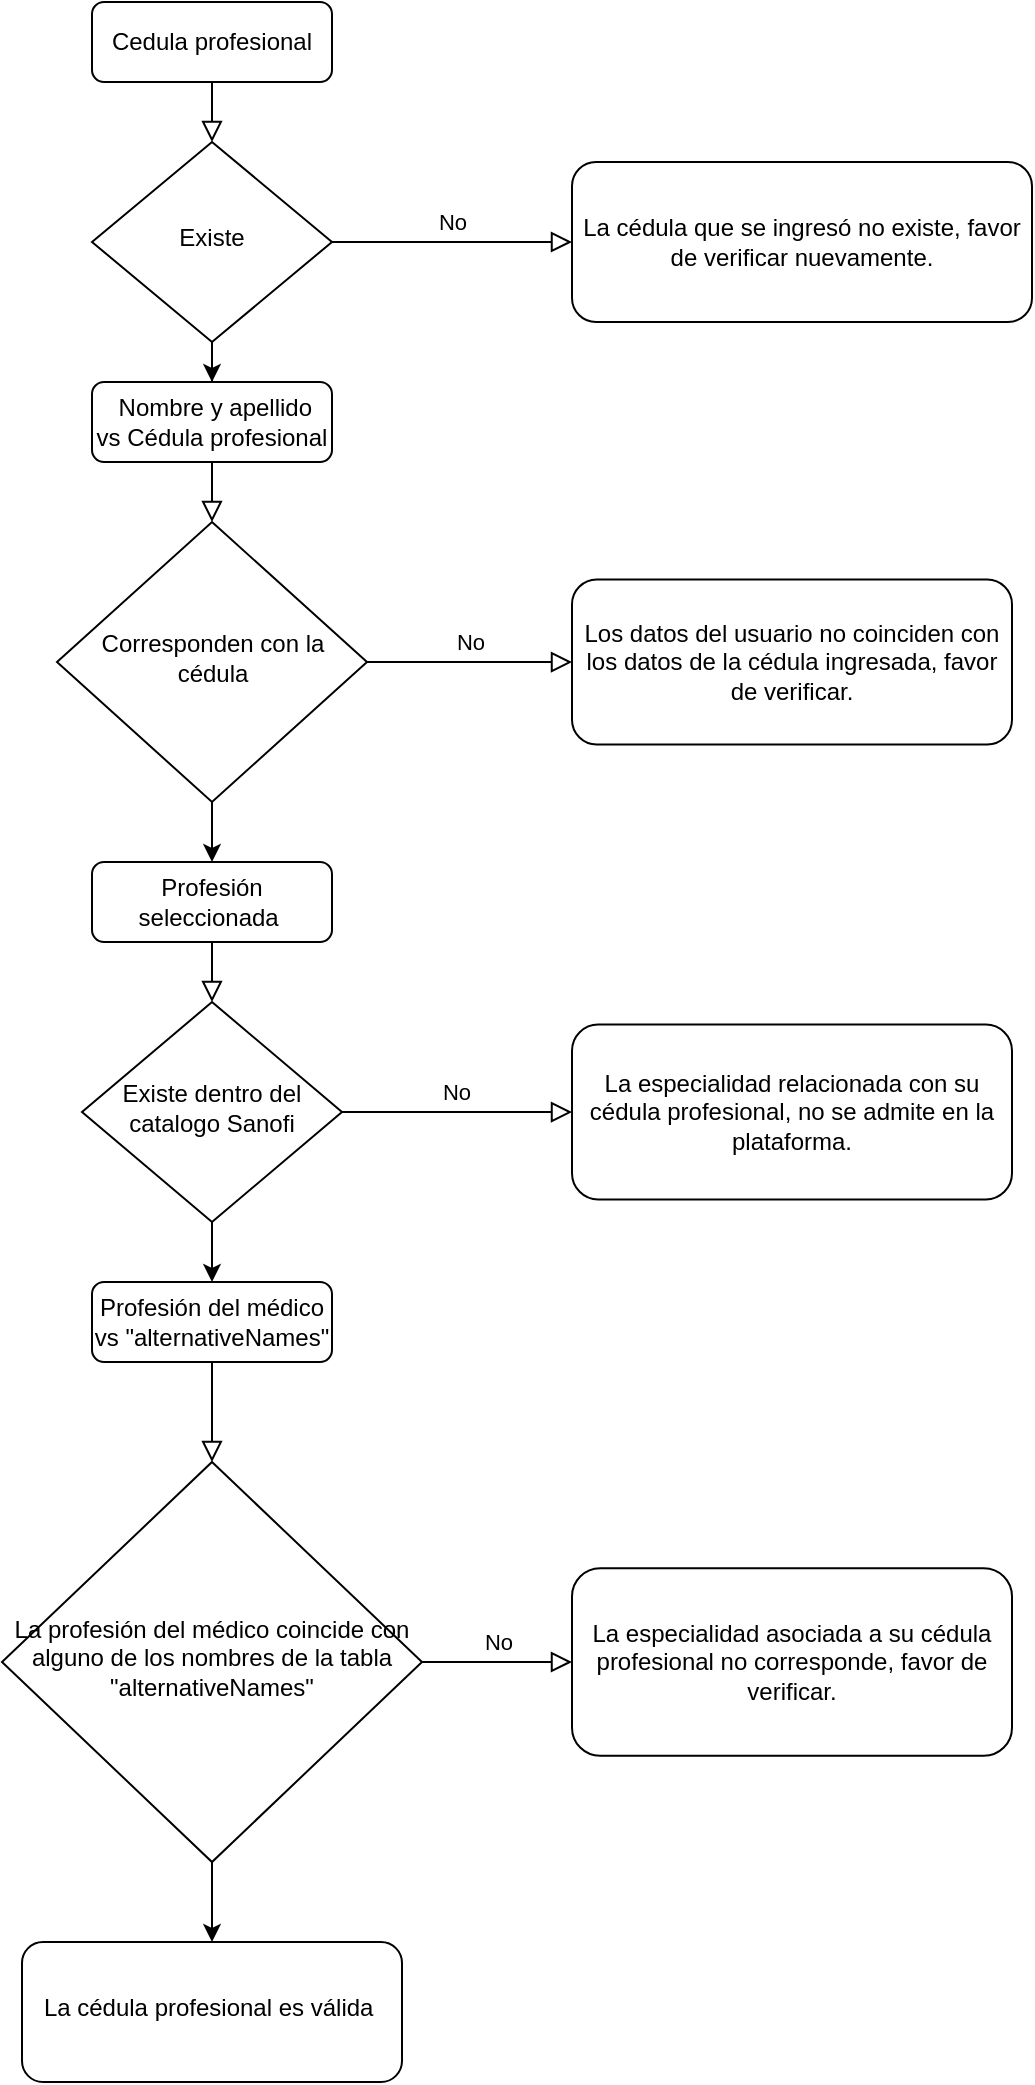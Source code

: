 <mxfile version="20.3.6" type="github">
  <diagram id="C5RBs43oDa-KdzZeNtuy" name="Page-1">
    <mxGraphModel dx="868" dy="482" grid="1" gridSize="10" guides="1" tooltips="1" connect="1" arrows="1" fold="1" page="1" pageScale="1" pageWidth="827" pageHeight="1169" math="0" shadow="0">
      <root>
        <mxCell id="WIyWlLk6GJQsqaUBKTNV-0" />
        <mxCell id="WIyWlLk6GJQsqaUBKTNV-1" parent="WIyWlLk6GJQsqaUBKTNV-0" />
        <mxCell id="WIyWlLk6GJQsqaUBKTNV-2" value="" style="rounded=0;html=1;jettySize=auto;orthogonalLoop=1;fontSize=11;endArrow=block;endFill=0;endSize=8;strokeWidth=1;shadow=0;labelBackgroundColor=none;edgeStyle=orthogonalEdgeStyle;" parent="WIyWlLk6GJQsqaUBKTNV-1" source="WIyWlLk6GJQsqaUBKTNV-3" target="WIyWlLk6GJQsqaUBKTNV-6" edge="1">
          <mxGeometry relative="1" as="geometry" />
        </mxCell>
        <mxCell id="WIyWlLk6GJQsqaUBKTNV-3" value="Cedula profesional" style="rounded=1;whiteSpace=wrap;html=1;fontSize=12;glass=0;strokeWidth=1;shadow=0;" parent="WIyWlLk6GJQsqaUBKTNV-1" vertex="1">
          <mxGeometry x="160" y="40" width="120" height="40" as="geometry" />
        </mxCell>
        <mxCell id="WIyWlLk6GJQsqaUBKTNV-5" value="No" style="edgeStyle=orthogonalEdgeStyle;rounded=0;html=1;jettySize=auto;orthogonalLoop=1;fontSize=11;endArrow=block;endFill=0;endSize=8;strokeWidth=1;shadow=0;labelBackgroundColor=none;" parent="WIyWlLk6GJQsqaUBKTNV-1" source="WIyWlLk6GJQsqaUBKTNV-6" target="WIyWlLk6GJQsqaUBKTNV-7" edge="1">
          <mxGeometry y="10" relative="1" as="geometry">
            <mxPoint as="offset" />
          </mxGeometry>
        </mxCell>
        <mxCell id="4aD9w5RCmc_DI5KrsEfI-10" value="" style="edgeStyle=orthogonalEdgeStyle;rounded=0;orthogonalLoop=1;jettySize=auto;html=1;" edge="1" parent="WIyWlLk6GJQsqaUBKTNV-1" source="WIyWlLk6GJQsqaUBKTNV-6" target="4aD9w5RCmc_DI5KrsEfI-6">
          <mxGeometry relative="1" as="geometry" />
        </mxCell>
        <mxCell id="WIyWlLk6GJQsqaUBKTNV-6" value="Existe" style="rhombus;whiteSpace=wrap;html=1;shadow=0;fontFamily=Helvetica;fontSize=12;align=center;strokeWidth=1;spacing=6;spacingTop=-4;" parent="WIyWlLk6GJQsqaUBKTNV-1" vertex="1">
          <mxGeometry x="160" y="110" width="120" height="100" as="geometry" />
        </mxCell>
        <mxCell id="WIyWlLk6GJQsqaUBKTNV-7" value="La cédula que se ingresó no existe, favor de verificar nuevamente." style="rounded=1;whiteSpace=wrap;html=1;fontSize=12;glass=0;strokeWidth=1;shadow=0;" parent="WIyWlLk6GJQsqaUBKTNV-1" vertex="1">
          <mxGeometry x="400" y="120" width="230" height="80" as="geometry" />
        </mxCell>
        <mxCell id="4aD9w5RCmc_DI5KrsEfI-5" value="" style="rounded=0;html=1;jettySize=auto;orthogonalLoop=1;fontSize=11;endArrow=block;endFill=0;endSize=8;strokeWidth=1;shadow=0;labelBackgroundColor=none;edgeStyle=orthogonalEdgeStyle;" edge="1" parent="WIyWlLk6GJQsqaUBKTNV-1" source="4aD9w5RCmc_DI5KrsEfI-6" target="4aD9w5RCmc_DI5KrsEfI-8">
          <mxGeometry relative="1" as="geometry" />
        </mxCell>
        <mxCell id="4aD9w5RCmc_DI5KrsEfI-6" value="&amp;nbsp;Nombre y apellido&lt;br&gt;vs Cédula profesional" style="rounded=1;whiteSpace=wrap;html=1;fontSize=12;glass=0;strokeWidth=1;shadow=0;" vertex="1" parent="WIyWlLk6GJQsqaUBKTNV-1">
          <mxGeometry x="160" y="230" width="120" height="40" as="geometry" />
        </mxCell>
        <mxCell id="4aD9w5RCmc_DI5KrsEfI-7" value="No" style="edgeStyle=orthogonalEdgeStyle;rounded=0;html=1;jettySize=auto;orthogonalLoop=1;fontSize=11;endArrow=block;endFill=0;endSize=8;strokeWidth=1;shadow=0;labelBackgroundColor=none;" edge="1" parent="WIyWlLk6GJQsqaUBKTNV-1" source="4aD9w5RCmc_DI5KrsEfI-8" target="4aD9w5RCmc_DI5KrsEfI-9">
          <mxGeometry y="10" relative="1" as="geometry">
            <mxPoint as="offset" />
          </mxGeometry>
        </mxCell>
        <mxCell id="4aD9w5RCmc_DI5KrsEfI-16" value="" style="edgeStyle=orthogonalEdgeStyle;rounded=0;orthogonalLoop=1;jettySize=auto;html=1;" edge="1" parent="WIyWlLk6GJQsqaUBKTNV-1" source="4aD9w5RCmc_DI5KrsEfI-8" target="4aD9w5RCmc_DI5KrsEfI-12">
          <mxGeometry relative="1" as="geometry" />
        </mxCell>
        <mxCell id="4aD9w5RCmc_DI5KrsEfI-8" value="Corresponden con la cédula" style="rhombus;whiteSpace=wrap;html=1;shadow=0;fontFamily=Helvetica;fontSize=12;align=center;strokeWidth=1;spacing=6;spacingTop=-4;" vertex="1" parent="WIyWlLk6GJQsqaUBKTNV-1">
          <mxGeometry x="142.5" y="300" width="155" height="140" as="geometry" />
        </mxCell>
        <mxCell id="4aD9w5RCmc_DI5KrsEfI-9" value="Los datos del usuario no coinciden con los datos de la cédula ingresada, favor de verificar." style="rounded=1;whiteSpace=wrap;html=1;fontSize=12;glass=0;strokeWidth=1;shadow=0;" vertex="1" parent="WIyWlLk6GJQsqaUBKTNV-1">
          <mxGeometry x="400" y="328.75" width="220" height="82.5" as="geometry" />
        </mxCell>
        <mxCell id="4aD9w5RCmc_DI5KrsEfI-11" value="" style="rounded=0;html=1;jettySize=auto;orthogonalLoop=1;fontSize=11;endArrow=block;endFill=0;endSize=8;strokeWidth=1;shadow=0;labelBackgroundColor=none;edgeStyle=orthogonalEdgeStyle;" edge="1" parent="WIyWlLk6GJQsqaUBKTNV-1" source="4aD9w5RCmc_DI5KrsEfI-12" target="4aD9w5RCmc_DI5KrsEfI-14">
          <mxGeometry relative="1" as="geometry" />
        </mxCell>
        <mxCell id="4aD9w5RCmc_DI5KrsEfI-12" value="Profesión seleccionada&amp;nbsp;" style="rounded=1;whiteSpace=wrap;html=1;fontSize=12;glass=0;strokeWidth=1;shadow=0;" vertex="1" parent="WIyWlLk6GJQsqaUBKTNV-1">
          <mxGeometry x="160" y="470" width="120" height="40" as="geometry" />
        </mxCell>
        <mxCell id="4aD9w5RCmc_DI5KrsEfI-13" value="No" style="edgeStyle=orthogonalEdgeStyle;rounded=0;html=1;jettySize=auto;orthogonalLoop=1;fontSize=11;endArrow=block;endFill=0;endSize=8;strokeWidth=1;shadow=0;labelBackgroundColor=none;" edge="1" parent="WIyWlLk6GJQsqaUBKTNV-1" source="4aD9w5RCmc_DI5KrsEfI-14" target="4aD9w5RCmc_DI5KrsEfI-15">
          <mxGeometry y="10" relative="1" as="geometry">
            <mxPoint as="offset" />
          </mxGeometry>
        </mxCell>
        <mxCell id="4aD9w5RCmc_DI5KrsEfI-22" value="" style="edgeStyle=orthogonalEdgeStyle;rounded=0;orthogonalLoop=1;jettySize=auto;html=1;" edge="1" parent="WIyWlLk6GJQsqaUBKTNV-1" source="4aD9w5RCmc_DI5KrsEfI-14" target="4aD9w5RCmc_DI5KrsEfI-18">
          <mxGeometry relative="1" as="geometry" />
        </mxCell>
        <mxCell id="4aD9w5RCmc_DI5KrsEfI-14" value="Existe dentro del catalogo Sanofi" style="rhombus;whiteSpace=wrap;html=1;shadow=0;fontFamily=Helvetica;fontSize=12;align=center;strokeWidth=1;spacing=6;spacingTop=-4;" vertex="1" parent="WIyWlLk6GJQsqaUBKTNV-1">
          <mxGeometry x="155" y="540" width="130" height="110" as="geometry" />
        </mxCell>
        <mxCell id="4aD9w5RCmc_DI5KrsEfI-15" value="La especialidad relacionada con su cédula profesional, no se admite en la plataforma." style="rounded=1;whiteSpace=wrap;html=1;fontSize=12;glass=0;strokeWidth=1;shadow=0;" vertex="1" parent="WIyWlLk6GJQsqaUBKTNV-1">
          <mxGeometry x="400" y="551.25" width="220" height="87.5" as="geometry" />
        </mxCell>
        <mxCell id="4aD9w5RCmc_DI5KrsEfI-17" value="" style="rounded=0;html=1;jettySize=auto;orthogonalLoop=1;fontSize=11;endArrow=block;endFill=0;endSize=8;strokeWidth=1;shadow=0;labelBackgroundColor=none;edgeStyle=orthogonalEdgeStyle;" edge="1" parent="WIyWlLk6GJQsqaUBKTNV-1" source="4aD9w5RCmc_DI5KrsEfI-18" target="4aD9w5RCmc_DI5KrsEfI-20">
          <mxGeometry relative="1" as="geometry" />
        </mxCell>
        <mxCell id="4aD9w5RCmc_DI5KrsEfI-18" value="Profesión del médico&lt;br&gt;vs &quot;alternativeNames&quot;" style="rounded=1;whiteSpace=wrap;html=1;fontSize=12;glass=0;strokeWidth=1;shadow=0;" vertex="1" parent="WIyWlLk6GJQsqaUBKTNV-1">
          <mxGeometry x="160" y="680" width="120" height="40" as="geometry" />
        </mxCell>
        <mxCell id="4aD9w5RCmc_DI5KrsEfI-19" value="No" style="edgeStyle=orthogonalEdgeStyle;rounded=0;html=1;jettySize=auto;orthogonalLoop=1;fontSize=11;endArrow=block;endFill=0;endSize=8;strokeWidth=1;shadow=0;labelBackgroundColor=none;" edge="1" parent="WIyWlLk6GJQsqaUBKTNV-1" source="4aD9w5RCmc_DI5KrsEfI-20" target="4aD9w5RCmc_DI5KrsEfI-21">
          <mxGeometry y="10" relative="1" as="geometry">
            <mxPoint as="offset" />
          </mxGeometry>
        </mxCell>
        <mxCell id="4aD9w5RCmc_DI5KrsEfI-24" value="" style="edgeStyle=orthogonalEdgeStyle;rounded=0;orthogonalLoop=1;jettySize=auto;html=1;" edge="1" parent="WIyWlLk6GJQsqaUBKTNV-1" source="4aD9w5RCmc_DI5KrsEfI-20" target="4aD9w5RCmc_DI5KrsEfI-23">
          <mxGeometry relative="1" as="geometry" />
        </mxCell>
        <mxCell id="4aD9w5RCmc_DI5KrsEfI-20" value="La profesión del médico coincide con alguno de los nombres de la tabla &quot;alternativeNames&quot;" style="rhombus;whiteSpace=wrap;html=1;shadow=0;fontFamily=Helvetica;fontSize=12;align=center;strokeWidth=1;spacing=6;spacingTop=-4;" vertex="1" parent="WIyWlLk6GJQsqaUBKTNV-1">
          <mxGeometry x="115" y="770" width="210" height="200" as="geometry" />
        </mxCell>
        <mxCell id="4aD9w5RCmc_DI5KrsEfI-21" value="La especialidad asociada a su cédula profesional no corresponde, favor de verificar." style="rounded=1;whiteSpace=wrap;html=1;fontSize=12;glass=0;strokeWidth=1;shadow=0;" vertex="1" parent="WIyWlLk6GJQsqaUBKTNV-1">
          <mxGeometry x="400" y="823.13" width="220" height="93.75" as="geometry" />
        </mxCell>
        <mxCell id="4aD9w5RCmc_DI5KrsEfI-23" value="La cédula profesional es válida&amp;nbsp;" style="rounded=1;whiteSpace=wrap;html=1;shadow=0;strokeWidth=1;spacing=6;spacingTop=-4;" vertex="1" parent="WIyWlLk6GJQsqaUBKTNV-1">
          <mxGeometry x="125" y="1010" width="190" height="70" as="geometry" />
        </mxCell>
      </root>
    </mxGraphModel>
  </diagram>
</mxfile>
